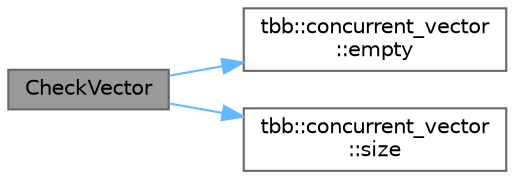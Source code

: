 digraph "CheckVector"
{
 // LATEX_PDF_SIZE
  bgcolor="transparent";
  edge [fontname=Helvetica,fontsize=10,labelfontname=Helvetica,labelfontsize=10];
  node [fontname=Helvetica,fontsize=10,shape=box,height=0.2,width=0.4];
  rankdir="LR";
  Node1 [id="Node000001",label="CheckVector",height=0.2,width=0.4,color="gray40", fillcolor="grey60", style="filled", fontcolor="black",tooltip=" "];
  Node1 -> Node2 [id="edge1_Node000001_Node000002",color="steelblue1",style="solid",tooltip=" "];
  Node2 [id="Node000002",label="tbb::concurrent_vector\l::empty",height=0.2,width=0.4,color="grey40", fillcolor="white", style="filled",URL="$classtbb_1_1concurrent__vector.html#a9d539516f4d2ee1e7856d63a74569957",tooltip="Return false if vector is not empty or has elements under construction at least."];
  Node1 -> Node3 [id="edge2_Node000001_Node000003",color="steelblue1",style="solid",tooltip=" "];
  Node3 [id="Node000003",label="tbb::concurrent_vector\l::size",height=0.2,width=0.4,color="grey40", fillcolor="white", style="filled",URL="$classtbb_1_1concurrent__vector.html#a3450c2878219f09521b54d9e84b84b98",tooltip="Return size of vector. It may include elements under construction"];
}
